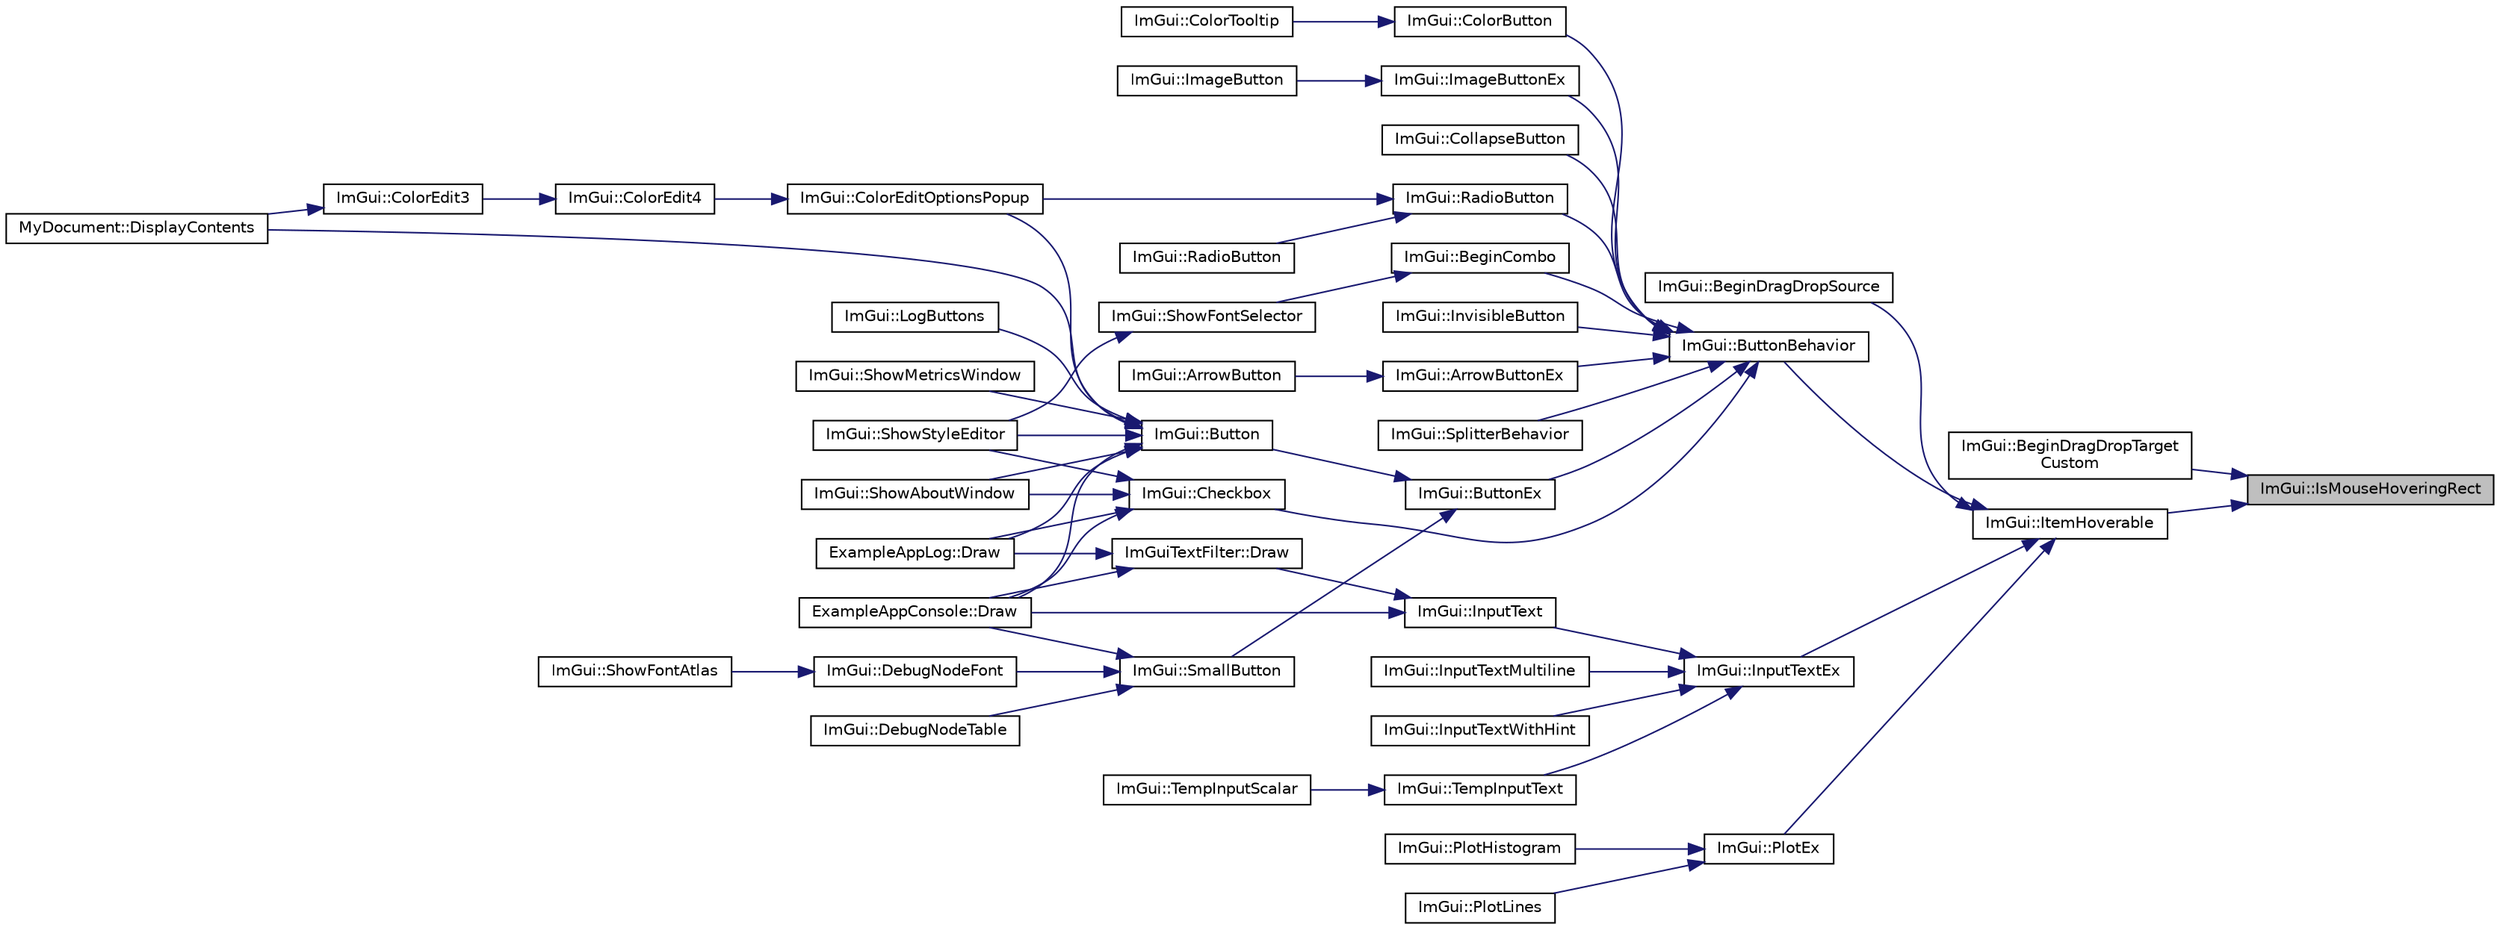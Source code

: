 digraph "ImGui::IsMouseHoveringRect"
{
 // LATEX_PDF_SIZE
  edge [fontname="Helvetica",fontsize="10",labelfontname="Helvetica",labelfontsize="10"];
  node [fontname="Helvetica",fontsize="10",shape=record];
  rankdir="RL";
  Node1 [label="ImGui::IsMouseHoveringRect",height=0.2,width=0.4,color="black", fillcolor="grey75", style="filled", fontcolor="black",tooltip=" "];
  Node1 -> Node2 [dir="back",color="midnightblue",fontsize="10",style="solid"];
  Node2 [label="ImGui::BeginDragDropTarget\lCustom",height=0.2,width=0.4,color="black", fillcolor="white", style="filled",URL="$namespace_im_gui.html#a929a420d3af29051a140d0f36addbcd2",tooltip=" "];
  Node1 -> Node3 [dir="back",color="midnightblue",fontsize="10",style="solid"];
  Node3 [label="ImGui::ItemHoverable",height=0.2,width=0.4,color="black", fillcolor="white", style="filled",URL="$namespace_im_gui.html#a488b86a9f235923304186fb86ff64ffb",tooltip=" "];
  Node3 -> Node4 [dir="back",color="midnightblue",fontsize="10",style="solid"];
  Node4 [label="ImGui::BeginDragDropSource",height=0.2,width=0.4,color="black", fillcolor="white", style="filled",URL="$namespace_im_gui.html#ac2609b0f034d3bcd8d70d26df8694eaa",tooltip=" "];
  Node3 -> Node5 [dir="back",color="midnightblue",fontsize="10",style="solid"];
  Node5 [label="ImGui::ButtonBehavior",height=0.2,width=0.4,color="black", fillcolor="white", style="filled",URL="$namespace_im_gui.html#a65a4f18b1bc8ce0f351687922089f374",tooltip=" "];
  Node5 -> Node6 [dir="back",color="midnightblue",fontsize="10",style="solid"];
  Node6 [label="ImGui::ArrowButtonEx",height=0.2,width=0.4,color="black", fillcolor="white", style="filled",URL="$namespace_im_gui.html#ab05ee8e53f29fbb84942a494f2ac3292",tooltip=" "];
  Node6 -> Node7 [dir="back",color="midnightblue",fontsize="10",style="solid"];
  Node7 [label="ImGui::ArrowButton",height=0.2,width=0.4,color="black", fillcolor="white", style="filled",URL="$namespace_im_gui.html#ad2bc397a02d5e4b8a14360d89abc6242",tooltip=" "];
  Node5 -> Node8 [dir="back",color="midnightblue",fontsize="10",style="solid"];
  Node8 [label="ImGui::BeginCombo",height=0.2,width=0.4,color="black", fillcolor="white", style="filled",URL="$namespace_im_gui.html#aa895095bdc7a2907375c555e245575ea",tooltip=" "];
  Node8 -> Node9 [dir="back",color="midnightblue",fontsize="10",style="solid"];
  Node9 [label="ImGui::ShowFontSelector",height=0.2,width=0.4,color="black", fillcolor="white", style="filled",URL="$namespace_im_gui.html#a0bdce99eef17ef1e1fef40a18bd811ab",tooltip=" "];
  Node9 -> Node10 [dir="back",color="midnightblue",fontsize="10",style="solid"];
  Node10 [label="ImGui::ShowStyleEditor",height=0.2,width=0.4,color="black", fillcolor="white", style="filled",URL="$namespace_im_gui.html#ab2eb3dec78d054fe3feab1c091ec5de5",tooltip=" "];
  Node5 -> Node11 [dir="back",color="midnightblue",fontsize="10",style="solid"];
  Node11 [label="ImGui::ButtonEx",height=0.2,width=0.4,color="black", fillcolor="white", style="filled",URL="$namespace_im_gui.html#ae479220c66b039874c6e4c9e9b22849f",tooltip=" "];
  Node11 -> Node12 [dir="back",color="midnightblue",fontsize="10",style="solid"];
  Node12 [label="ImGui::Button",height=0.2,width=0.4,color="black", fillcolor="white", style="filled",URL="$namespace_im_gui.html#a38094c568ce398db5a3abb9d3ac92030",tooltip=" "];
  Node12 -> Node13 [dir="back",color="midnightblue",fontsize="10",style="solid"];
  Node13 [label="ImGui::ColorEditOptionsPopup",height=0.2,width=0.4,color="black", fillcolor="white", style="filled",URL="$namespace_im_gui.html#a6bfb117816d669f8704e5d0c0c0795fe",tooltip=" "];
  Node13 -> Node14 [dir="back",color="midnightblue",fontsize="10",style="solid"];
  Node14 [label="ImGui::ColorEdit4",height=0.2,width=0.4,color="black", fillcolor="white", style="filled",URL="$namespace_im_gui.html#ac3f45e2aa0b1d591cc8a2cdf8b566a45",tooltip=" "];
  Node14 -> Node15 [dir="back",color="midnightblue",fontsize="10",style="solid"];
  Node15 [label="ImGui::ColorEdit3",height=0.2,width=0.4,color="black", fillcolor="white", style="filled",URL="$namespace_im_gui.html#a5afe76ba1c91f07363e40396e7df656e",tooltip=" "];
  Node15 -> Node16 [dir="back",color="midnightblue",fontsize="10",style="solid"];
  Node16 [label="MyDocument::DisplayContents",height=0.2,width=0.4,color="black", fillcolor="white", style="filled",URL="$struct_my_document.html#aa51e0b8e6c95b7109a507603599c05d9",tooltip=" "];
  Node12 -> Node16 [dir="back",color="midnightblue",fontsize="10",style="solid"];
  Node12 -> Node17 [dir="back",color="midnightblue",fontsize="10",style="solid"];
  Node17 [label="ExampleAppConsole::Draw",height=0.2,width=0.4,color="black", fillcolor="white", style="filled",URL="$struct_example_app_console.html#a0518a09c7e8648dd52c7c06df19ac17a",tooltip=" "];
  Node12 -> Node18 [dir="back",color="midnightblue",fontsize="10",style="solid"];
  Node18 [label="ExampleAppLog::Draw",height=0.2,width=0.4,color="black", fillcolor="white", style="filled",URL="$struct_example_app_log.html#a5ad3a4bdb89171b84aeaff96948a1f77",tooltip=" "];
  Node12 -> Node19 [dir="back",color="midnightblue",fontsize="10",style="solid"];
  Node19 [label="ImGui::LogButtons",height=0.2,width=0.4,color="black", fillcolor="white", style="filled",URL="$namespace_im_gui.html#a7bd295da4be19bab98262c76fcaeb4fb",tooltip=" "];
  Node12 -> Node20 [dir="back",color="midnightblue",fontsize="10",style="solid"];
  Node20 [label="ImGui::ShowAboutWindow",height=0.2,width=0.4,color="black", fillcolor="white", style="filled",URL="$namespace_im_gui.html#ac297462e33309d0540fa459bccdc9304",tooltip=" "];
  Node12 -> Node21 [dir="back",color="midnightblue",fontsize="10",style="solid"];
  Node21 [label="ImGui::ShowMetricsWindow",height=0.2,width=0.4,color="black", fillcolor="white", style="filled",URL="$namespace_im_gui.html#afe7a28c6eb52fff3cc27d5a698fea4ff",tooltip=" "];
  Node12 -> Node10 [dir="back",color="midnightblue",fontsize="10",style="solid"];
  Node11 -> Node22 [dir="back",color="midnightblue",fontsize="10",style="solid"];
  Node22 [label="ImGui::SmallButton",height=0.2,width=0.4,color="black", fillcolor="white", style="filled",URL="$namespace_im_gui.html#a5b76ec69758aeb0a00a66f142f7a4fb2",tooltip=" "];
  Node22 -> Node23 [dir="back",color="midnightblue",fontsize="10",style="solid"];
  Node23 [label="ImGui::DebugNodeFont",height=0.2,width=0.4,color="black", fillcolor="white", style="filled",URL="$namespace_im_gui.html#ae0207d60728f7e6a47dbcd1d7d84e3cb",tooltip=" "];
  Node23 -> Node24 [dir="back",color="midnightblue",fontsize="10",style="solid"];
  Node24 [label="ImGui::ShowFontAtlas",height=0.2,width=0.4,color="black", fillcolor="white", style="filled",URL="$namespace_im_gui.html#acab51ec2b39577845309f24535381038",tooltip=" "];
  Node22 -> Node25 [dir="back",color="midnightblue",fontsize="10",style="solid"];
  Node25 [label="ImGui::DebugNodeTable",height=0.2,width=0.4,color="black", fillcolor="white", style="filled",URL="$namespace_im_gui.html#ae944ffc599add73d6f3220165475ffd8",tooltip=" "];
  Node22 -> Node17 [dir="back",color="midnightblue",fontsize="10",style="solid"];
  Node5 -> Node26 [dir="back",color="midnightblue",fontsize="10",style="solid"];
  Node26 [label="ImGui::Checkbox",height=0.2,width=0.4,color="black", fillcolor="white", style="filled",URL="$namespace_im_gui.html#a57d73c1d0ef807fef734d91024092027",tooltip=" "];
  Node26 -> Node17 [dir="back",color="midnightblue",fontsize="10",style="solid"];
  Node26 -> Node18 [dir="back",color="midnightblue",fontsize="10",style="solid"];
  Node26 -> Node20 [dir="back",color="midnightblue",fontsize="10",style="solid"];
  Node26 -> Node10 [dir="back",color="midnightblue",fontsize="10",style="solid"];
  Node5 -> Node27 [dir="back",color="midnightblue",fontsize="10",style="solid"];
  Node27 [label="ImGui::CollapseButton",height=0.2,width=0.4,color="black", fillcolor="white", style="filled",URL="$namespace_im_gui.html#acd027458d7a062d3d3073339454624e3",tooltip=" "];
  Node5 -> Node28 [dir="back",color="midnightblue",fontsize="10",style="solid"];
  Node28 [label="ImGui::ColorButton",height=0.2,width=0.4,color="black", fillcolor="white", style="filled",URL="$namespace_im_gui.html#a82b18bfe08594b76c08894848d1e6fce",tooltip=" "];
  Node28 -> Node29 [dir="back",color="midnightblue",fontsize="10",style="solid"];
  Node29 [label="ImGui::ColorTooltip",height=0.2,width=0.4,color="black", fillcolor="white", style="filled",URL="$namespace_im_gui.html#afad90b366b6471e3b13175c0ebeb26c8",tooltip=" "];
  Node5 -> Node30 [dir="back",color="midnightblue",fontsize="10",style="solid"];
  Node30 [label="ImGui::ImageButtonEx",height=0.2,width=0.4,color="black", fillcolor="white", style="filled",URL="$namespace_im_gui.html#ab34f6c9aa0655006ed4638dfa6209d69",tooltip=" "];
  Node30 -> Node31 [dir="back",color="midnightblue",fontsize="10",style="solid"];
  Node31 [label="ImGui::ImageButton",height=0.2,width=0.4,color="black", fillcolor="white", style="filled",URL="$namespace_im_gui.html#ac79ef64e8b9e1db73d8237f6a999da14",tooltip=" "];
  Node5 -> Node32 [dir="back",color="midnightblue",fontsize="10",style="solid"];
  Node32 [label="ImGui::InvisibleButton",height=0.2,width=0.4,color="black", fillcolor="white", style="filled",URL="$namespace_im_gui.html#a1f61951b9d3a38083bd77b1dbe3ea895",tooltip=" "];
  Node5 -> Node33 [dir="back",color="midnightblue",fontsize="10",style="solid"];
  Node33 [label="ImGui::RadioButton",height=0.2,width=0.4,color="black", fillcolor="white", style="filled",URL="$namespace_im_gui.html#a6b146763845cbad5a4144772279631bc",tooltip=" "];
  Node33 -> Node13 [dir="back",color="midnightblue",fontsize="10",style="solid"];
  Node33 -> Node34 [dir="back",color="midnightblue",fontsize="10",style="solid"];
  Node34 [label="ImGui::RadioButton",height=0.2,width=0.4,color="black", fillcolor="white", style="filled",URL="$namespace_im_gui.html#a018d2b61d2f00bb7a9dd2b1f933b93a5",tooltip=" "];
  Node5 -> Node35 [dir="back",color="midnightblue",fontsize="10",style="solid"];
  Node35 [label="ImGui::SplitterBehavior",height=0.2,width=0.4,color="black", fillcolor="white", style="filled",URL="$namespace_im_gui.html#a9d222e1384c6c56ff61b61cfa3016855",tooltip=" "];
  Node3 -> Node36 [dir="back",color="midnightblue",fontsize="10",style="solid"];
  Node36 [label="ImGui::InputTextEx",height=0.2,width=0.4,color="black", fillcolor="white", style="filled",URL="$namespace_im_gui.html#af89af17ecc11653f25fea1e50e195de6",tooltip=" "];
  Node36 -> Node37 [dir="back",color="midnightblue",fontsize="10",style="solid"];
  Node37 [label="ImGui::InputText",height=0.2,width=0.4,color="black", fillcolor="white", style="filled",URL="$namespace_im_gui.html#aa72b5760a3a206729723a587ac7c8519",tooltip=" "];
  Node37 -> Node38 [dir="back",color="midnightblue",fontsize="10",style="solid"];
  Node38 [label="ImGuiTextFilter::Draw",height=0.2,width=0.4,color="black", fillcolor="white", style="filled",URL="$struct_im_gui_text_filter.html#ab93ad5985019ff9d3781606551fc26cc",tooltip=" "];
  Node38 -> Node17 [dir="back",color="midnightblue",fontsize="10",style="solid"];
  Node38 -> Node18 [dir="back",color="midnightblue",fontsize="10",style="solid"];
  Node37 -> Node17 [dir="back",color="midnightblue",fontsize="10",style="solid"];
  Node36 -> Node39 [dir="back",color="midnightblue",fontsize="10",style="solid"];
  Node39 [label="ImGui::InputTextMultiline",height=0.2,width=0.4,color="black", fillcolor="white", style="filled",URL="$namespace_im_gui.html#a0470693929ed9930cbf5b737577c2414",tooltip=" "];
  Node36 -> Node40 [dir="back",color="midnightblue",fontsize="10",style="solid"];
  Node40 [label="ImGui::InputTextWithHint",height=0.2,width=0.4,color="black", fillcolor="white", style="filled",URL="$namespace_im_gui.html#aee5a5127f494966ad16e578714e8fac2",tooltip=" "];
  Node36 -> Node41 [dir="back",color="midnightblue",fontsize="10",style="solid"];
  Node41 [label="ImGui::TempInputText",height=0.2,width=0.4,color="black", fillcolor="white", style="filled",URL="$namespace_im_gui.html#ae85def71d2fcf5409035b583b315964e",tooltip=" "];
  Node41 -> Node42 [dir="back",color="midnightblue",fontsize="10",style="solid"];
  Node42 [label="ImGui::TempInputScalar",height=0.2,width=0.4,color="black", fillcolor="white", style="filled",URL="$namespace_im_gui.html#a392fed3e7db2a75abf217bf84c6abce9",tooltip=" "];
  Node3 -> Node43 [dir="back",color="midnightblue",fontsize="10",style="solid"];
  Node43 [label="ImGui::PlotEx",height=0.2,width=0.4,color="black", fillcolor="white", style="filled",URL="$namespace_im_gui.html#a06fa3c299399f4cd5f4a7311ba1ece54",tooltip=" "];
  Node43 -> Node44 [dir="back",color="midnightblue",fontsize="10",style="solid"];
  Node44 [label="ImGui::PlotHistogram",height=0.2,width=0.4,color="black", fillcolor="white", style="filled",URL="$namespace_im_gui.html#af7a92b2118981835b5251bfdaac50252",tooltip=" "];
  Node43 -> Node45 [dir="back",color="midnightblue",fontsize="10",style="solid"];
  Node45 [label="ImGui::PlotLines",height=0.2,width=0.4,color="black", fillcolor="white", style="filled",URL="$namespace_im_gui.html#a2bc21c56e4796855313804086cca114f",tooltip=" "];
}
